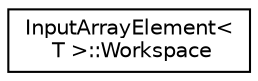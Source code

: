 digraph "Graphical Class Hierarchy"
{
 // LATEX_PDF_SIZE
  edge [fontname="Helvetica",fontsize="10",labelfontname="Helvetica",labelfontsize="10"];
  node [fontname="Helvetica",fontsize="10",shape=record];
  rankdir="LR";
  Node0 [label="InputArrayElement\<\l T \>::Workspace",height=0.2,width=0.4,color="black", fillcolor="white", style="filled",URL="$structarm__conv_1_1depthwise_1_1depthwise__depthfirst_1_1_input_array_element_1_1_workspace.xhtml",tooltip=" "];
}
